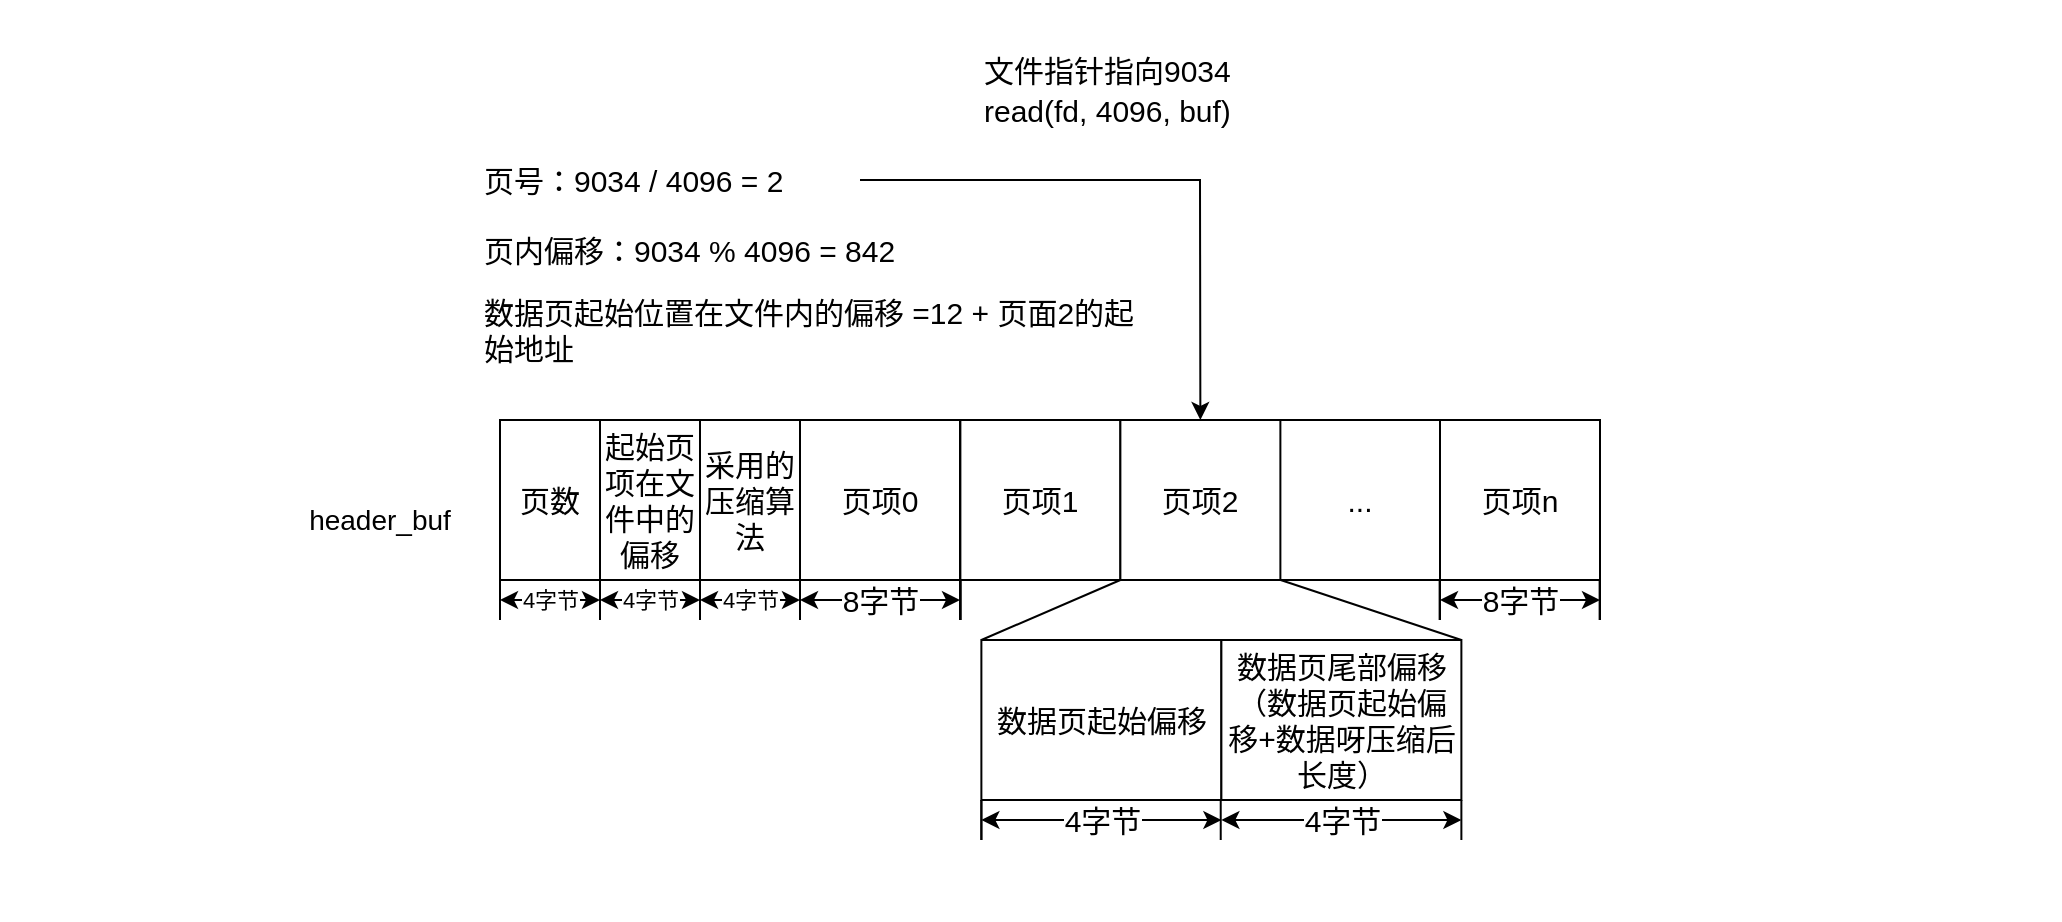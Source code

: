 <mxfile version="21.3.7" type="github">
  <diagram name="第 1 页" id="5aMWnNz8GOaLTw_w2Btf">
    <mxGraphModel dx="1221" dy="743" grid="1" gridSize="10" guides="1" tooltips="1" connect="1" arrows="1" fold="1" page="1" pageScale="1" pageWidth="1169" pageHeight="827" math="0" shadow="0">
      <root>
        <mxCell id="0" />
        <mxCell id="1" parent="0" />
        <mxCell id="9Z0XmwSxyKq3Dmg48kuh-48" value="" style="rounded=0;whiteSpace=wrap;html=1;fillColor=none;strokeColor=none;" parent="1" vertex="1">
          <mxGeometry x="30" y="10" width="1030" height="460" as="geometry" />
        </mxCell>
        <mxCell id="s9n6kpKXP7lWoq7CA1kA-48" value="页数" style="rounded=0;whiteSpace=wrap;html=1;fontSize=15;" parent="1" vertex="1">
          <mxGeometry x="280" y="220" width="50" height="80" as="geometry" />
        </mxCell>
        <mxCell id="s9n6kpKXP7lWoq7CA1kA-49" value="" style="endArrow=none;html=1;rounded=0;" parent="1" edge="1">
          <mxGeometry width="50" height="50" relative="1" as="geometry">
            <mxPoint x="280" y="320" as="sourcePoint" />
            <mxPoint x="280" y="300" as="targetPoint" />
          </mxGeometry>
        </mxCell>
        <mxCell id="s9n6kpKXP7lWoq7CA1kA-50" value="4字节" style="endArrow=classic;startArrow=classic;html=1;rounded=0;" parent="1" edge="1">
          <mxGeometry width="50" height="50" relative="1" as="geometry">
            <mxPoint x="280" y="310" as="sourcePoint" />
            <mxPoint x="330" y="310" as="targetPoint" />
          </mxGeometry>
        </mxCell>
        <mxCell id="s9n6kpKXP7lWoq7CA1kA-51" value="" style="endArrow=none;html=1;rounded=0;fontSize=15;" parent="1" edge="1">
          <mxGeometry width="50" height="50" relative="1" as="geometry">
            <mxPoint x="430" y="320" as="sourcePoint" />
            <mxPoint x="430" y="300" as="targetPoint" />
          </mxGeometry>
        </mxCell>
        <mxCell id="s9n6kpKXP7lWoq7CA1kA-52" value="页项0" style="rounded=0;whiteSpace=wrap;html=1;fontSize=15;" parent="1" vertex="1">
          <mxGeometry x="430" y="220" width="80" height="80" as="geometry" />
        </mxCell>
        <mxCell id="s9n6kpKXP7lWoq7CA1kA-53" value="" style="endArrow=none;html=1;rounded=0;fontSize=15;" parent="1" edge="1">
          <mxGeometry width="50" height="50" relative="1" as="geometry">
            <mxPoint x="430" y="320" as="sourcePoint" />
            <mxPoint x="430" y="300" as="targetPoint" />
          </mxGeometry>
        </mxCell>
        <mxCell id="s9n6kpKXP7lWoq7CA1kA-54" value="8字节" style="endArrow=classic;startArrow=classic;html=1;rounded=0;fontSize=15;" parent="1" edge="1">
          <mxGeometry width="50" height="50" relative="1" as="geometry">
            <mxPoint x="430" y="310" as="sourcePoint" />
            <mxPoint x="510" y="310" as="targetPoint" />
          </mxGeometry>
        </mxCell>
        <mxCell id="s9n6kpKXP7lWoq7CA1kA-55" value="..." style="rounded=0;whiteSpace=wrap;html=1;fontSize=15;" parent="1" vertex="1">
          <mxGeometry x="670" y="220" width="80" height="80" as="geometry" />
        </mxCell>
        <mxCell id="s9n6kpKXP7lWoq7CA1kA-56" value="" style="endArrow=none;html=1;rounded=0;fontSize=15;" parent="1" edge="1">
          <mxGeometry width="50" height="50" relative="1" as="geometry">
            <mxPoint x="750.0" y="320" as="sourcePoint" />
            <mxPoint x="750.0" y="300" as="targetPoint" />
          </mxGeometry>
        </mxCell>
        <mxCell id="s9n6kpKXP7lWoq7CA1kA-57" value="" style="endArrow=none;html=1;rounded=0;fontSize=15;" parent="1" edge="1">
          <mxGeometry width="50" height="50" relative="1" as="geometry">
            <mxPoint x="749.81" y="320" as="sourcePoint" />
            <mxPoint x="749.81" y="300" as="targetPoint" />
          </mxGeometry>
        </mxCell>
        <mxCell id="s9n6kpKXP7lWoq7CA1kA-58" value="" style="endArrow=none;html=1;rounded=0;fontSize=15;" parent="1" edge="1">
          <mxGeometry width="50" height="50" relative="1" as="geometry">
            <mxPoint x="750.0" y="320" as="sourcePoint" />
            <mxPoint x="750.0" y="300" as="targetPoint" />
          </mxGeometry>
        </mxCell>
        <mxCell id="s9n6kpKXP7lWoq7CA1kA-59" value="页项n" style="rounded=0;whiteSpace=wrap;html=1;fontSize=15;" parent="1" vertex="1">
          <mxGeometry x="750" y="220" width="80" height="80" as="geometry" />
        </mxCell>
        <mxCell id="s9n6kpKXP7lWoq7CA1kA-60" value="" style="endArrow=none;html=1;rounded=0;fontSize=15;" parent="1" edge="1">
          <mxGeometry width="50" height="50" relative="1" as="geometry">
            <mxPoint x="750.0" y="320" as="sourcePoint" />
            <mxPoint x="750.0" y="300" as="targetPoint" />
          </mxGeometry>
        </mxCell>
        <mxCell id="s9n6kpKXP7lWoq7CA1kA-61" value="" style="endArrow=none;html=1;rounded=0;fontSize=15;" parent="1" edge="1">
          <mxGeometry width="50" height="50" relative="1" as="geometry">
            <mxPoint x="830.0" y="320" as="sourcePoint" />
            <mxPoint x="830.0" y="300" as="targetPoint" />
          </mxGeometry>
        </mxCell>
        <mxCell id="s9n6kpKXP7lWoq7CA1kA-62" value="8字节" style="endArrow=classic;startArrow=classic;html=1;rounded=0;fontSize=15;" parent="1" edge="1">
          <mxGeometry width="50" height="50" relative="1" as="geometry">
            <mxPoint x="750.0" y="310" as="sourcePoint" />
            <mxPoint x="830.0" y="310" as="targetPoint" />
          </mxGeometry>
        </mxCell>
        <mxCell id="s9n6kpKXP7lWoq7CA1kA-63" value="" style="endArrow=none;html=1;rounded=0;fontSize=15;" parent="1" edge="1">
          <mxGeometry width="50" height="50" relative="1" as="geometry">
            <mxPoint x="829.81" y="320" as="sourcePoint" />
            <mxPoint x="829.81" y="300" as="targetPoint" />
          </mxGeometry>
        </mxCell>
        <mxCell id="s9n6kpKXP7lWoq7CA1kA-64" value="" style="endArrow=none;html=1;rounded=0;fontSize=15;" parent="1" edge="1">
          <mxGeometry width="50" height="50" relative="1" as="geometry">
            <mxPoint x="510.19" y="320" as="sourcePoint" />
            <mxPoint x="510.19" y="300" as="targetPoint" />
          </mxGeometry>
        </mxCell>
        <mxCell id="s9n6kpKXP7lWoq7CA1kA-65" value="" style="endArrow=none;html=1;rounded=0;fontSize=15;" parent="1" edge="1">
          <mxGeometry width="50" height="50" relative="1" as="geometry">
            <mxPoint x="510" y="320" as="sourcePoint" />
            <mxPoint x="510" y="300" as="targetPoint" />
          </mxGeometry>
        </mxCell>
        <mxCell id="s9n6kpKXP7lWoq7CA1kA-66" value="" style="endArrow=none;html=1;rounded=0;fontSize=15;" parent="1" edge="1">
          <mxGeometry width="50" height="50" relative="1" as="geometry">
            <mxPoint x="510.19" y="320" as="sourcePoint" />
            <mxPoint x="510.19" y="300" as="targetPoint" />
          </mxGeometry>
        </mxCell>
        <mxCell id="s9n6kpKXP7lWoq7CA1kA-67" value="页项1" style="rounded=0;whiteSpace=wrap;html=1;fontSize=15;" parent="1" vertex="1">
          <mxGeometry x="510.19" y="220" width="80" height="80" as="geometry" />
        </mxCell>
        <mxCell id="s9n6kpKXP7lWoq7CA1kA-68" value="" style="endArrow=none;html=1;rounded=0;fontSize=15;" parent="1" edge="1">
          <mxGeometry width="50" height="50" relative="1" as="geometry">
            <mxPoint x="510.19" y="320" as="sourcePoint" />
            <mxPoint x="510.19" y="300" as="targetPoint" />
          </mxGeometry>
        </mxCell>
        <mxCell id="s9n6kpKXP7lWoq7CA1kA-69" value="" style="endArrow=none;html=1;rounded=0;entryX=0;entryY=1;entryDx=0;entryDy=0;exitX=0;exitY=0;exitDx=0;exitDy=0;fontSize=15;" parent="1" source="s9n6kpKXP7lWoq7CA1kA-70" target="s9n6kpKXP7lWoq7CA1kA-96" edge="1">
          <mxGeometry width="50" height="50" relative="1" as="geometry">
            <mxPoint x="390.69" y="410" as="sourcePoint" />
            <mxPoint x="520.69" y="300" as="targetPoint" />
          </mxGeometry>
        </mxCell>
        <mxCell id="s9n6kpKXP7lWoq7CA1kA-70" value="数据页起始偏移" style="rounded=0;whiteSpace=wrap;html=1;fontSize=15;" parent="1" vertex="1">
          <mxGeometry x="520.69" y="330" width="120" height="80" as="geometry" />
        </mxCell>
        <mxCell id="s9n6kpKXP7lWoq7CA1kA-71" value="数据页尾部偏移（数据页起始偏移+数据呀压缩后长度）" style="rounded=0;whiteSpace=wrap;html=1;fontSize=15;" parent="1" vertex="1">
          <mxGeometry x="640.69" y="330" width="120" height="80" as="geometry" />
        </mxCell>
        <mxCell id="s9n6kpKXP7lWoq7CA1kA-72" value="起始页项在文件中的偏移" style="rounded=0;whiteSpace=wrap;html=1;fontSize=15;" parent="1" vertex="1">
          <mxGeometry x="330" y="220" width="50" height="80" as="geometry" />
        </mxCell>
        <mxCell id="s9n6kpKXP7lWoq7CA1kA-73" value="" style="endArrow=none;html=1;rounded=0;" parent="1" edge="1">
          <mxGeometry width="50" height="50" relative="1" as="geometry">
            <mxPoint x="330" y="320" as="sourcePoint" />
            <mxPoint x="330" y="300" as="targetPoint" />
          </mxGeometry>
        </mxCell>
        <mxCell id="s9n6kpKXP7lWoq7CA1kA-74" value="4字节" style="endArrow=classic;startArrow=classic;html=1;rounded=0;" parent="1" edge="1">
          <mxGeometry width="50" height="50" relative="1" as="geometry">
            <mxPoint x="330" y="310" as="sourcePoint" />
            <mxPoint x="380" y="310" as="targetPoint" />
          </mxGeometry>
        </mxCell>
        <mxCell id="s9n6kpKXP7lWoq7CA1kA-75" value="" style="endArrow=none;html=1;rounded=0;" parent="1" edge="1">
          <mxGeometry width="50" height="50" relative="1" as="geometry">
            <mxPoint x="380" y="320" as="sourcePoint" />
            <mxPoint x="380" y="300" as="targetPoint" />
          </mxGeometry>
        </mxCell>
        <mxCell id="s9n6kpKXP7lWoq7CA1kA-76" value="采用的压缩算法" style="rounded=0;whiteSpace=wrap;html=1;fontSize=15;" parent="1" vertex="1">
          <mxGeometry x="380" y="220" width="50" height="80" as="geometry" />
        </mxCell>
        <mxCell id="s9n6kpKXP7lWoq7CA1kA-77" value="" style="endArrow=none;html=1;rounded=0;" parent="1" edge="1">
          <mxGeometry width="50" height="50" relative="1" as="geometry">
            <mxPoint x="380" y="320" as="sourcePoint" />
            <mxPoint x="380" y="300" as="targetPoint" />
          </mxGeometry>
        </mxCell>
        <mxCell id="s9n6kpKXP7lWoq7CA1kA-78" value="4字节" style="endArrow=classic;startArrow=classic;html=1;rounded=0;" parent="1" edge="1">
          <mxGeometry width="50" height="50" relative="1" as="geometry">
            <mxPoint x="380" y="310" as="sourcePoint" />
            <mxPoint x="430" y="310" as="targetPoint" />
          </mxGeometry>
        </mxCell>
        <mxCell id="s9n6kpKXP7lWoq7CA1kA-79" value="" style="endArrow=none;html=1;rounded=0;exitX=1;exitY=0;exitDx=0;exitDy=0;fontSize=15;" parent="1" source="s9n6kpKXP7lWoq7CA1kA-71" edge="1">
          <mxGeometry width="50" height="50" relative="1" as="geometry">
            <mxPoint x="840.31" y="350" as="sourcePoint" />
            <mxPoint x="670.31" y="300" as="targetPoint" />
          </mxGeometry>
        </mxCell>
        <mxCell id="s9n6kpKXP7lWoq7CA1kA-80" value="" style="endArrow=none;html=1;rounded=0;fontSize=15;" parent="1" edge="1">
          <mxGeometry width="50" height="50" relative="1" as="geometry">
            <mxPoint x="520.69" y="430" as="sourcePoint" />
            <mxPoint x="520.69" y="410" as="targetPoint" />
          </mxGeometry>
        </mxCell>
        <mxCell id="s9n6kpKXP7lWoq7CA1kA-81" value="" style="endArrow=none;html=1;rounded=0;fontSize=15;" parent="1" edge="1">
          <mxGeometry width="50" height="50" relative="1" as="geometry">
            <mxPoint x="520.69" y="430" as="sourcePoint" />
            <mxPoint x="520.69" y="410" as="targetPoint" />
          </mxGeometry>
        </mxCell>
        <mxCell id="s9n6kpKXP7lWoq7CA1kA-82" value="4字节" style="endArrow=classic;startArrow=classic;html=1;rounded=0;fontSize=15;" parent="1" edge="1">
          <mxGeometry width="50" height="50" relative="1" as="geometry">
            <mxPoint x="520.69" y="420" as="sourcePoint" />
            <mxPoint x="640.69" y="420" as="targetPoint" />
          </mxGeometry>
        </mxCell>
        <mxCell id="s9n6kpKXP7lWoq7CA1kA-83" value="" style="endArrow=none;html=1;rounded=0;fontSize=15;" parent="1" edge="1">
          <mxGeometry width="50" height="50" relative="1" as="geometry">
            <mxPoint x="760.69" y="430" as="sourcePoint" />
            <mxPoint x="760.69" y="410" as="targetPoint" />
          </mxGeometry>
        </mxCell>
        <mxCell id="s9n6kpKXP7lWoq7CA1kA-84" value="" style="endArrow=none;html=1;rounded=0;fontSize=15;" parent="1" edge="1">
          <mxGeometry width="50" height="50" relative="1" as="geometry">
            <mxPoint x="640.36" y="430" as="sourcePoint" />
            <mxPoint x="640.36" y="410" as="targetPoint" />
          </mxGeometry>
        </mxCell>
        <mxCell id="s9n6kpKXP7lWoq7CA1kA-87" value="&lt;font style=&quot;font-size: 15px;&quot;&gt;文件指针指向9034&lt;br&gt;read(fd, 4096, buf)&lt;/font&gt;" style="text;html=1;strokeColor=none;fillColor=none;align=left;verticalAlign=middle;whiteSpace=wrap;rounded=0;fontSize=16;" parent="1" vertex="1">
          <mxGeometry x="520.29" y="40" width="219.81" height="30" as="geometry" />
        </mxCell>
        <mxCell id="s9n6kpKXP7lWoq7CA1kA-85" value="4字节" style="endArrow=classic;startArrow=classic;html=1;rounded=0;fontSize=15;" parent="1" edge="1">
          <mxGeometry width="50" height="50" relative="1" as="geometry">
            <mxPoint x="640.69" y="420" as="sourcePoint" />
            <mxPoint x="760.69" y="420" as="targetPoint" />
          </mxGeometry>
        </mxCell>
        <mxCell id="s9n6kpKXP7lWoq7CA1kA-93" value="&lt;font style=&quot;font-size: 15px;&quot;&gt;页号：9034 / 4096 = 2&lt;/font&gt;" style="text;html=1;strokeColor=none;fillColor=none;align=left;verticalAlign=middle;whiteSpace=wrap;rounded=0;" parent="1" vertex="1">
          <mxGeometry x="270" y="90" width="190" height="20" as="geometry" />
        </mxCell>
        <mxCell id="s9n6kpKXP7lWoq7CA1kA-94" value="&lt;font style=&quot;font-size: 15px;&quot;&gt;页内偏移：9034 % 4096 = 842&lt;/font&gt;" style="text;html=1;strokeColor=none;fillColor=none;align=left;verticalAlign=middle;whiteSpace=wrap;rounded=0;" parent="1" vertex="1">
          <mxGeometry x="270" y="120" width="220" height="30" as="geometry" />
        </mxCell>
        <mxCell id="s9n6kpKXP7lWoq7CA1kA-95" value="" style="endArrow=classic;html=1;rounded=0;exitX=1;exitY=0.5;exitDx=0;exitDy=0;entryX=0.5;entryY=0;entryDx=0;entryDy=0;" parent="1" source="s9n6kpKXP7lWoq7CA1kA-93" target="s9n6kpKXP7lWoq7CA1kA-96" edge="1">
          <mxGeometry width="50" height="50" relative="1" as="geometry">
            <mxPoint x="555.69" y="130" as="sourcePoint" />
            <mxPoint x="560" y="100" as="targetPoint" />
            <Array as="points">
              <mxPoint x="630" y="100" />
            </Array>
          </mxGeometry>
        </mxCell>
        <mxCell id="s9n6kpKXP7lWoq7CA1kA-96" value="页项2" style="rounded=0;whiteSpace=wrap;html=1;fontSize=15;" parent="1" vertex="1">
          <mxGeometry x="590.19" y="220" width="80" height="80" as="geometry" />
        </mxCell>
        <mxCell id="s9n6kpKXP7lWoq7CA1kA-97" value="数据页起始位置在文件内的偏移 =12 + 页面2的起始地址" style="text;html=1;strokeColor=none;fillColor=none;align=left;verticalAlign=middle;whiteSpace=wrap;rounded=0;fontSize=15;" parent="1" vertex="1">
          <mxGeometry x="270" y="160" width="340" height="30" as="geometry" />
        </mxCell>
        <mxCell id="s9n6kpKXP7lWoq7CA1kA-102" value="&lt;font style=&quot;font-size: 14px;&quot;&gt;header_buf&lt;/font&gt;" style="text;html=1;strokeColor=none;fillColor=none;align=center;verticalAlign=middle;whiteSpace=wrap;rounded=0;" parent="1" vertex="1">
          <mxGeometry x="180" y="247.5" width="80" height="45" as="geometry" />
        </mxCell>
      </root>
    </mxGraphModel>
  </diagram>
</mxfile>

